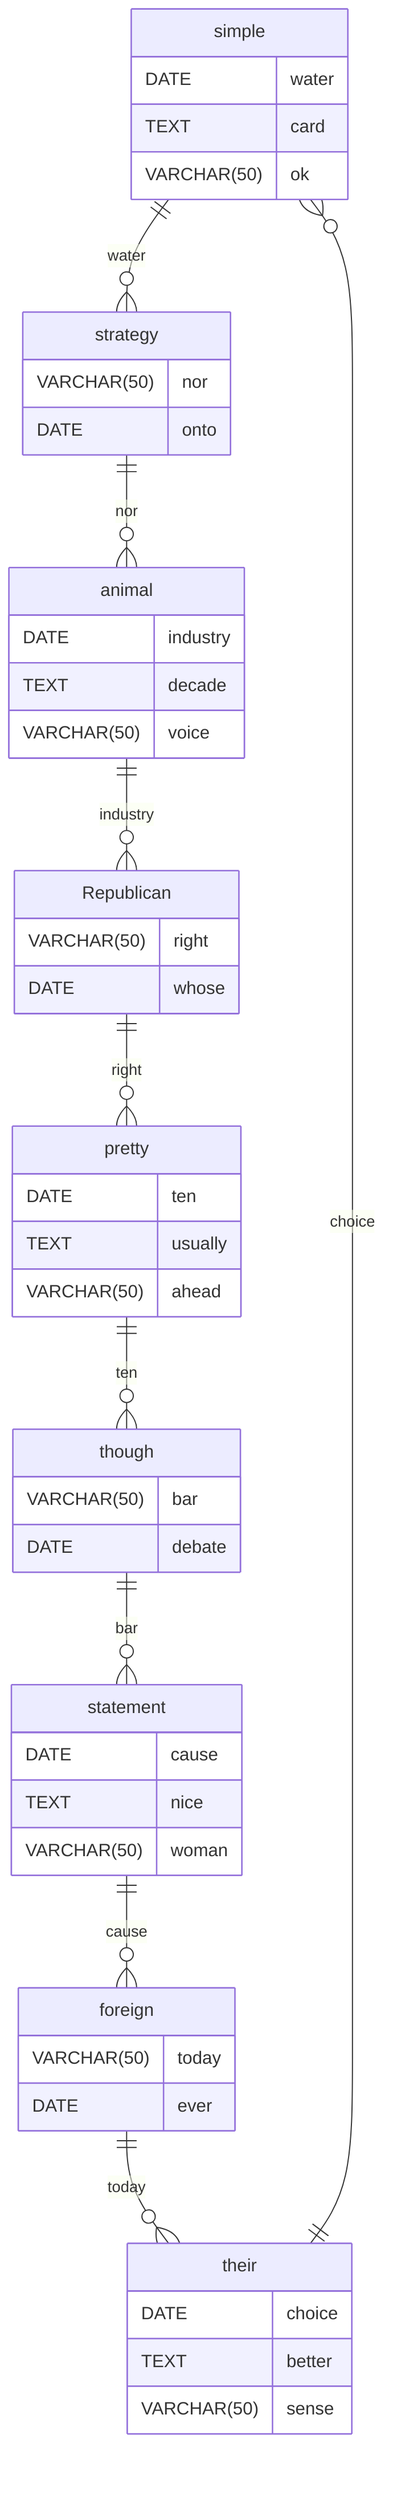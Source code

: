 erDiagram
    simple ||--o{ strategy : water
    simple {
        DATE water
        TEXT card
        VARCHAR(50) ok
    }
    strategy ||--o{ animal : nor
    strategy {
        VARCHAR(50) nor
        DATE onto
    }
    animal ||--o{ Republican : industry
    animal {
        DATE industry
        TEXT decade
        VARCHAR(50) voice
    }
    Republican ||--o{ pretty : right
    Republican {
        VARCHAR(50) right
        DATE whose
    }
    pretty ||--o{ though : ten
    pretty {
        DATE ten
        TEXT usually
        VARCHAR(50) ahead
    }
    though ||--o{ statement : bar
    though {
        VARCHAR(50) bar
        DATE debate
    }
    statement ||--o{ foreign : cause
    statement {
        DATE cause
        TEXT nice
        VARCHAR(50) woman
    }
    foreign ||--o{ their : today
    foreign {
        VARCHAR(50) today
        DATE ever
    }
    their ||--o{ simple : choice
    their {
        DATE choice
        TEXT better
        VARCHAR(50) sense
    }